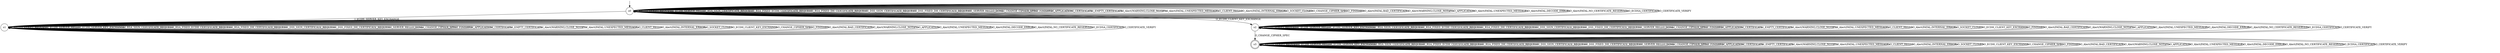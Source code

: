 digraph g {

	s0 [shape="circle" label="s0"];
	s1 [shape="circle" label="s1"];
	s2 [shape="circle" label="s2"];
	s3 [shape="doublecircle" label="s3"];
	s0 -> s0 [label="I_HELLO_VERIFY_REQUEST"];
	s0 -> s0 [label="I_ECDH_SERVER_HELLO"];
	s0 -> s1 [label="I_ECDH_SERVER_KEY_EXCHANGE"];
	s0 -> s0 [label="I_RSA_SIGN_CERTIFICATE_REQUEST"];
	s0 -> s0 [label="I_RSA_FIXED_ECDH_CERTIFICATE_REQUEST"];
	s0 -> s0 [label="I_RSA_FIXED_DH_CERTIFICATE_REQUEST"];
	s0 -> s0 [label="I_DSS_SIGN_CERTIFICATE_REQUEST"];
	s0 -> s0 [label="I_DSS_FIXED_DH_CERTIFICATE_REQUEST"];
	s0 -> s0 [label="I_SERVER_HELLO_DONE"];
	s0 -> s0 [label="I_CHANGE_CIPHER_SPEC"];
	s0 -> s0 [label="I_FINISHED"];
	s0 -> s0 [label="I_APPLICATION"];
	s0 -> s0 [label="I_CERTIFICATE"];
	s0 -> s0 [label="I_EMPTY_CERTIFICATE"];
	s0 -> s0 [label="I_Alert(WARNING,CLOSE_NOTIFY)"];
	s0 -> s0 [label="I_Alert(FATAL,UNEXPECTED_MESSAGE)"];
	s0 -> s0 [label="O_CLIENT_HELLO"];
	s0 -> s0 [label="O_Alert(FATAL,INTERNAL_ERROR)"];
	s0 -> s0 [label="O_SOCKET_CLOSED"];
	s0 -> s2 [label="O_ECDH_CLIENT_KEY_EXCHANGE"];
	s0 -> s0 [label="O_CHANGE_CIPHER_SPEC"];
	s0 -> s0 [label="O_FINISHED"];
	s0 -> s0 [label="O_Alert(FATAL,BAD_CERTIFICATE)"];
	s0 -> s0 [label="O_Alert(WARNING,CLOSE_NOTIFY)"];
	s0 -> s0 [label="O_APPLICATION"];
	s0 -> s0 [label="O_Alert(FATAL,UNEXPECTED_MESSAGE)"];
	s0 -> s0 [label="O_Alert(FATAL,DECODE_ERROR)"];
	s0 -> s0 [label="O_Alert(FATAL,NO_CERTIFICATE_RESERVED)"];
	s0 -> s0 [label="O_ECDSA_CERTIFICATE"];
	s0 -> s0 [label="O_CERTIFICATE_VERIFY"];
	s1 -> s1 [label="I_HELLO_VERIFY_REQUEST"];
	s1 -> s1 [label="I_ECDH_SERVER_HELLO"];
	s1 -> s1 [label="I_ECDH_SERVER_KEY_EXCHANGE"];
	s1 -> s1 [label="I_RSA_SIGN_CERTIFICATE_REQUEST"];
	s1 -> s1 [label="I_RSA_FIXED_ECDH_CERTIFICATE_REQUEST"];
	s1 -> s1 [label="I_RSA_FIXED_DH_CERTIFICATE_REQUEST"];
	s1 -> s1 [label="I_DSS_SIGN_CERTIFICATE_REQUEST"];
	s1 -> s1 [label="I_DSS_FIXED_DH_CERTIFICATE_REQUEST"];
	s1 -> s1 [label="I_SERVER_HELLO_DONE"];
	s1 -> s1 [label="I_CHANGE_CIPHER_SPEC"];
	s1 -> s1 [label="I_FINISHED"];
	s1 -> s1 [label="I_APPLICATION"];
	s1 -> s1 [label="I_CERTIFICATE"];
	s1 -> s1 [label="I_EMPTY_CERTIFICATE"];
	s1 -> s1 [label="I_Alert(WARNING,CLOSE_NOTIFY)"];
	s1 -> s1 [label="I_Alert(FATAL,UNEXPECTED_MESSAGE)"];
	s1 -> s1 [label="O_CLIENT_HELLO"];
	s1 -> s1 [label="O_Alert(FATAL,INTERNAL_ERROR)"];
	s1 -> s1 [label="O_SOCKET_CLOSED"];
	s1 -> s1 [label="O_ECDH_CLIENT_KEY_EXCHANGE"];
	s1 -> s1 [label="O_CHANGE_CIPHER_SPEC"];
	s1 -> s1 [label="O_FINISHED"];
	s1 -> s1 [label="O_Alert(FATAL,BAD_CERTIFICATE)"];
	s1 -> s1 [label="O_Alert(WARNING,CLOSE_NOTIFY)"];
	s1 -> s1 [label="O_APPLICATION"];
	s1 -> s1 [label="O_Alert(FATAL,UNEXPECTED_MESSAGE)"];
	s1 -> s1 [label="O_Alert(FATAL,DECODE_ERROR)"];
	s1 -> s1 [label="O_Alert(FATAL,NO_CERTIFICATE_RESERVED)"];
	s1 -> s1 [label="O_ECDSA_CERTIFICATE"];
	s1 -> s1 [label="O_CERTIFICATE_VERIFY"];
	s2 -> s2 [label="I_HELLO_VERIFY_REQUEST"];
	s2 -> s2 [label="I_ECDH_SERVER_HELLO"];
	s2 -> s2 [label="I_ECDH_SERVER_KEY_EXCHANGE"];
	s2 -> s2 [label="I_RSA_SIGN_CERTIFICATE_REQUEST"];
	s2 -> s2 [label="I_RSA_FIXED_ECDH_CERTIFICATE_REQUEST"];
	s2 -> s2 [label="I_RSA_FIXED_DH_CERTIFICATE_REQUEST"];
	s2 -> s2 [label="I_DSS_SIGN_CERTIFICATE_REQUEST"];
	s2 -> s2 [label="I_DSS_FIXED_DH_CERTIFICATE_REQUEST"];
	s2 -> s2 [label="I_SERVER_HELLO_DONE"];
	s2 -> s2 [label="I_CHANGE_CIPHER_SPEC"];
	s2 -> s2 [label="I_FINISHED"];
	s2 -> s2 [label="I_APPLICATION"];
	s2 -> s2 [label="I_CERTIFICATE"];
	s2 -> s2 [label="I_EMPTY_CERTIFICATE"];
	s2 -> s2 [label="I_Alert(WARNING,CLOSE_NOTIFY)"];
	s2 -> s2 [label="I_Alert(FATAL,UNEXPECTED_MESSAGE)"];
	s2 -> s2 [label="O_CLIENT_HELLO"];
	s2 -> s2 [label="O_Alert(FATAL,INTERNAL_ERROR)"];
	s2 -> s2 [label="O_SOCKET_CLOSED"];
	s2 -> s2 [label="O_ECDH_CLIENT_KEY_EXCHANGE"];
	s2 -> s3 [label="O_CHANGE_CIPHER_SPEC"];
	s2 -> s2 [label="O_FINISHED"];
	s2 -> s2 [label="O_Alert(FATAL,BAD_CERTIFICATE)"];
	s2 -> s2 [label="O_Alert(WARNING,CLOSE_NOTIFY)"];
	s2 -> s2 [label="O_APPLICATION"];
	s2 -> s2 [label="O_Alert(FATAL,UNEXPECTED_MESSAGE)"];
	s2 -> s2 [label="O_Alert(FATAL,DECODE_ERROR)"];
	s2 -> s2 [label="O_Alert(FATAL,NO_CERTIFICATE_RESERVED)"];
	s2 -> s2 [label="O_ECDSA_CERTIFICATE"];
	s2 -> s2 [label="O_CERTIFICATE_VERIFY"];
	s3 -> s3 [label="I_HELLO_VERIFY_REQUEST"];
	s3 -> s3 [label="I_ECDH_SERVER_HELLO"];
	s3 -> s3 [label="I_ECDH_SERVER_KEY_EXCHANGE"];
	s3 -> s3 [label="I_RSA_SIGN_CERTIFICATE_REQUEST"];
	s3 -> s3 [label="I_RSA_FIXED_ECDH_CERTIFICATE_REQUEST"];
	s3 -> s3 [label="I_RSA_FIXED_DH_CERTIFICATE_REQUEST"];
	s3 -> s3 [label="I_DSS_SIGN_CERTIFICATE_REQUEST"];
	s3 -> s3 [label="I_DSS_FIXED_DH_CERTIFICATE_REQUEST"];
	s3 -> s3 [label="I_SERVER_HELLO_DONE"];
	s3 -> s3 [label="I_CHANGE_CIPHER_SPEC"];
	s3 -> s3 [label="I_FINISHED"];
	s3 -> s3 [label="I_APPLICATION"];
	s3 -> s3 [label="I_CERTIFICATE"];
	s3 -> s3 [label="I_EMPTY_CERTIFICATE"];
	s3 -> s3 [label="I_Alert(WARNING,CLOSE_NOTIFY)"];
	s3 -> s3 [label="I_Alert(FATAL,UNEXPECTED_MESSAGE)"];
	s3 -> s3 [label="O_CLIENT_HELLO"];
	s3 -> s3 [label="O_Alert(FATAL,INTERNAL_ERROR)"];
	s3 -> s3 [label="O_SOCKET_CLOSED"];
	s3 -> s3 [label="O_ECDH_CLIENT_KEY_EXCHANGE"];
	s3 -> s3 [label="O_CHANGE_CIPHER_SPEC"];
	s3 -> s3 [label="O_FINISHED"];
	s3 -> s3 [label="O_Alert(FATAL,BAD_CERTIFICATE)"];
	s3 -> s3 [label="O_Alert(WARNING,CLOSE_NOTIFY)"];
	s3 -> s3 [label="O_APPLICATION"];
	s3 -> s3 [label="O_Alert(FATAL,UNEXPECTED_MESSAGE)"];
	s3 -> s3 [label="O_Alert(FATAL,DECODE_ERROR)"];
	s3 -> s3 [label="O_Alert(FATAL,NO_CERTIFICATE_RESERVED)"];
	s3 -> s3 [label="O_ECDSA_CERTIFICATE"];
	s3 -> s3 [label="O_CERTIFICATE_VERIFY"];

__start0 [label="" shape="none" width="0" height="0"];
__start0 -> s0;

}
